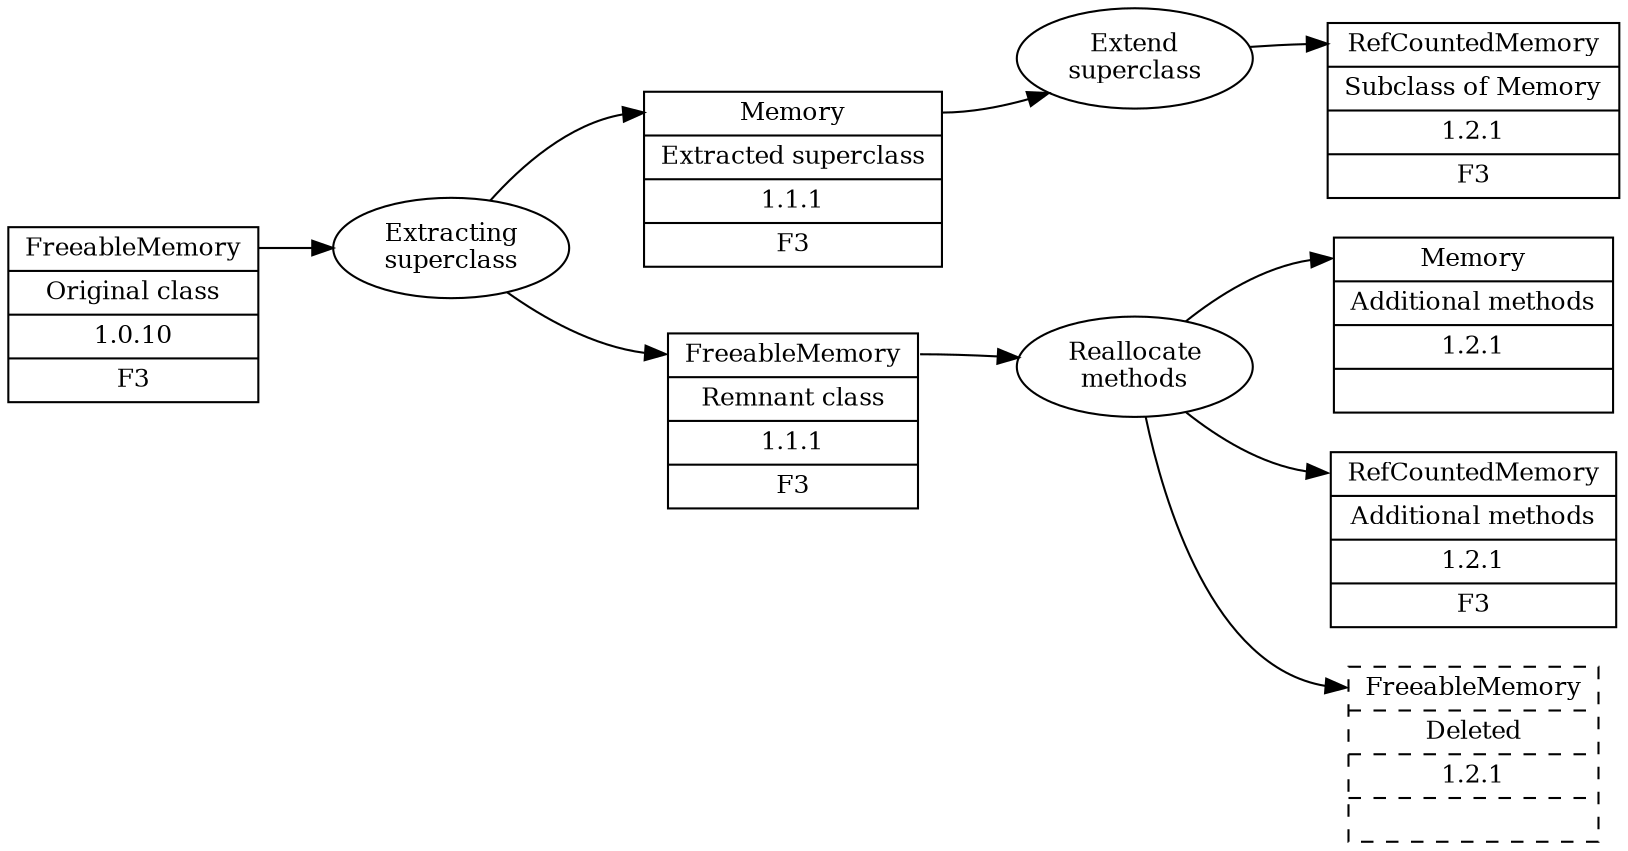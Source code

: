 digraph g { graph [ rankdir = "LR"];
node [ fontsize = "12" shape = "record" ];
edge [];
"node0" [
label = "<f0> FreeableMemory | <f1> Original class | <f2> 1.0.10 | <f3> F3"
shape = "record"
color = "black"
];
"node1" [
label = "Extracting
superclass"shape = "oval"
color = "black"
];"node2" [
label = "<f0> Memory | <f1> Extracted superclass | <f2> 1.1.1 | <f3> F3"
shape = "record"
color = "black"
];
"node3" [
label = "<f0> FreeableMemory | <f1> Remnant class | <f2> 1.1.1 | <f3> F3"
shape = "record"
color = "black"
];
"node4" [
label = "Extend
superclass"shape = "oval"
color = "black"
];"node5" [
label = "<f0> RefCountedMemory | <f1> Subclass of Memory | <f2> 1.2.1 | <f3> F3"
shape = "record"
color = "black"
];
"node6" [
label = "Reallocate
methods"shape = "oval"
color = "black"
];"node7" [
label = "<f0> Memory | <f1> Additional methods | <f2> 1.2.1 | <f3> "
shape = "record"
color = "black"
];
"node8" [
label = "<f0> RefCountedMemory | <f1> Additional methods | <f2> 1.2.1 | <f3> F3"
shape = "record"
color = "black"
];
"node9" [
label = "<f0> FreeableMemory | <f1> Deleted | <f2> 1.2.1 | <f3> "
shape = "record"
color = "black"
style = "dashed"];
"node0":f0 -> "node1":f0
[
id = 0
];
"node1":f0 -> "node2":f0
[
id = 1
];
"node1":f0 -> "node3":f0
[
id = 2
];
"node2":f0 -> "node4":f0
[
id = 3
];
"node4":f0 -> "node5":f0
[
id = 4
];
"node3":f0 -> "node6":f0
[
id = 5
];
"node6":f0 -> "node7":f0
[
id = 6
];
"node6":f0 -> "node8":f0
[
id = 7
];
"node6":f0 -> "node9":f0
[
id = 8
];

}
